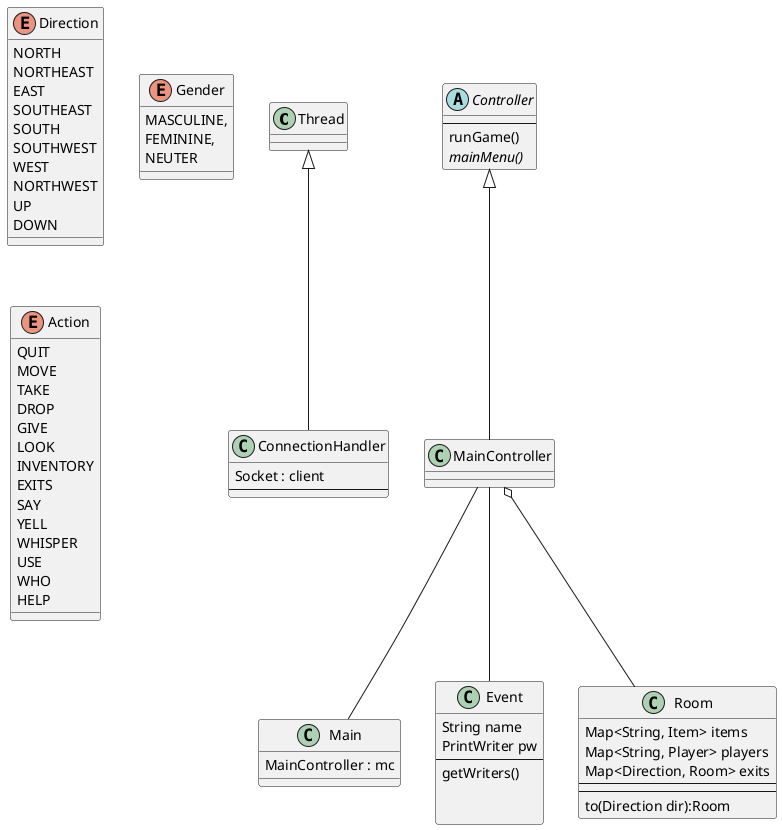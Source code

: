 @startuml
Thread ^-- ConnectionHandler
class Main {
MainController : mc
}
class ConnectionHandler  {
Socket : client
--
}
abstract class Controller {
--
runGame()
{abstract} mainMenu()
}
class Event {
String name
PrintWriter pw
--
getWriters()


}

class Room {
Map<String, Item> items
Map<String, Player> players
Map<Direction, Room> exits
---
---
to(Direction dir):Room
}

enum Direction {
NORTH
NORTHEAST
EAST
SOUTHEAST
SOUTH
SOUTHWEST
WEST
NORTHWEST
UP
DOWN
}
enum Gender{
 MASCULINE,
 FEMININE,
 NEUTER
 }
enum Action {
QUIT
MOVE
TAKE
DROP
GIVE
LOOK
INVENTORY
EXITS
SAY
YELL
WHISPER
USE
WHO
HELP
}
Controller <|-- MainController
MainController o-- Room
MainController --Main
MainController -- Event

@enduml